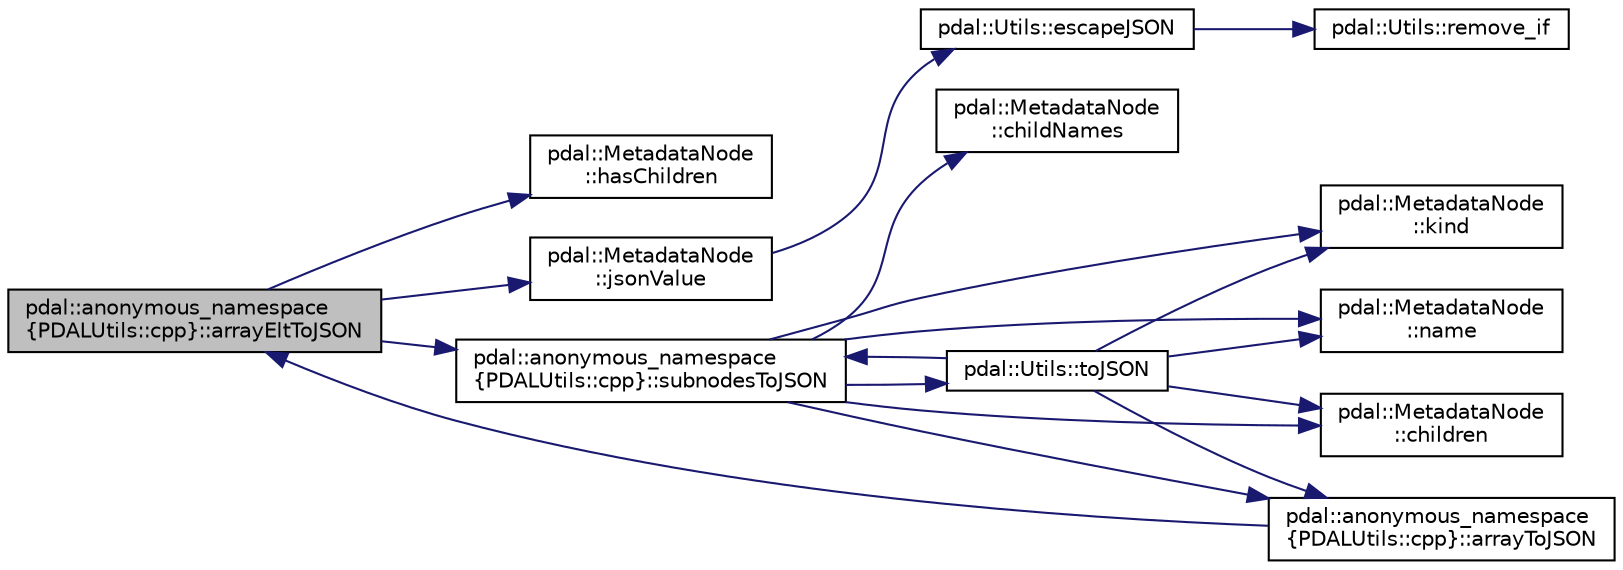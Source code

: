 digraph "pdal::anonymous_namespace{PDALUtils::cpp}::arrayEltToJSON"
{
  edge [fontname="Helvetica",fontsize="10",labelfontname="Helvetica",labelfontsize="10"];
  node [fontname="Helvetica",fontsize="10",shape=record];
  rankdir="LR";
  Node1 [label="pdal::anonymous_namespace\l\{PDALUtils::cpp\}::arrayEltToJSON",height=0.2,width=0.4,color="black", fillcolor="grey75", style="filled", fontcolor="black"];
  Node1 -> Node2 [color="midnightblue",fontsize="10",style="solid",fontname="Helvetica"];
  Node2 [label="pdal::MetadataNode\l::hasChildren",height=0.2,width=0.4,color="black", fillcolor="white", style="filled",URL="$classpdal_1_1MetadataNode.html#ada667c2ca1eab9957ae5c7a98fea5d02"];
  Node1 -> Node3 [color="midnightblue",fontsize="10",style="solid",fontname="Helvetica"];
  Node3 [label="pdal::MetadataNode\l::jsonValue",height=0.2,width=0.4,color="black", fillcolor="white", style="filled",URL="$classpdal_1_1MetadataNode.html#ac936d257e7eaa30e130ad9de526b2087"];
  Node3 -> Node4 [color="midnightblue",fontsize="10",style="solid",fontname="Helvetica"];
  Node4 [label="pdal::Utils::escapeJSON",height=0.2,width=0.4,color="black", fillcolor="white", style="filled",URL="$namespacepdal_1_1Utils.html#aabcd6b5abf9f2cd30b485fc100656663"];
  Node4 -> Node5 [color="midnightblue",fontsize="10",style="solid",fontname="Helvetica"];
  Node5 [label="pdal::Utils::remove_if",height=0.2,width=0.4,color="black", fillcolor="white", style="filled",URL="$namespacepdal_1_1Utils.html#ac6b599972dcd3fe440ef5c476961081a"];
  Node1 -> Node6 [color="midnightblue",fontsize="10",style="solid",fontname="Helvetica"];
  Node6 [label="pdal::anonymous_namespace\l\{PDALUtils::cpp\}::subnodesToJSON",height=0.2,width=0.4,color="black", fillcolor="white", style="filled",URL="$namespacepdal_1_1anonymous__namespace_02PDALUtils_8cpp_03.html#a9836ab34bb1a9ec78acdf0da8134082d"];
  Node6 -> Node7 [color="midnightblue",fontsize="10",style="solid",fontname="Helvetica"];
  Node7 [label="pdal::MetadataNode\l::childNames",height=0.2,width=0.4,color="black", fillcolor="white", style="filled",URL="$classpdal_1_1MetadataNode.html#ae9794860b91201dce86f162799d902b1"];
  Node6 -> Node8 [color="midnightblue",fontsize="10",style="solid",fontname="Helvetica"];
  Node8 [label="pdal::MetadataNode\l::children",height=0.2,width=0.4,color="black", fillcolor="white", style="filled",URL="$classpdal_1_1MetadataNode.html#ab86b0ccbf27f9eee29cbb5252e9431b7"];
  Node6 -> Node9 [color="midnightblue",fontsize="10",style="solid",fontname="Helvetica"];
  Node9 [label="pdal::MetadataNode\l::kind",height=0.2,width=0.4,color="black", fillcolor="white", style="filled",URL="$classpdal_1_1MetadataNode.html#a66863365a08eb3ee538ebeb4ce788a39"];
  Node6 -> Node10 [color="midnightblue",fontsize="10",style="solid",fontname="Helvetica"];
  Node10 [label="pdal::MetadataNode\l::name",height=0.2,width=0.4,color="black", fillcolor="white", style="filled",URL="$classpdal_1_1MetadataNode.html#a645aadd856fb1a4ae4a12247fda3e618"];
  Node6 -> Node11 [color="midnightblue",fontsize="10",style="solid",fontname="Helvetica"];
  Node11 [label="pdal::anonymous_namespace\l\{PDALUtils::cpp\}::arrayToJSON",height=0.2,width=0.4,color="black", fillcolor="white", style="filled",URL="$namespacepdal_1_1anonymous__namespace_02PDALUtils_8cpp_03.html#a24e6b833ca779a04307fb80c249cdf19"];
  Node11 -> Node1 [color="midnightblue",fontsize="10",style="solid",fontname="Helvetica"];
  Node6 -> Node12 [color="midnightblue",fontsize="10",style="solid",fontname="Helvetica"];
  Node12 [label="pdal::Utils::toJSON",height=0.2,width=0.4,color="black", fillcolor="white", style="filled",URL="$namespacepdal_1_1Utils.html#a90c7b124d5407ee4d7120e4c42b40b02"];
  Node12 -> Node10 [color="midnightblue",fontsize="10",style="solid",fontname="Helvetica"];
  Node12 -> Node6 [color="midnightblue",fontsize="10",style="solid",fontname="Helvetica"];
  Node12 -> Node9 [color="midnightblue",fontsize="10",style="solid",fontname="Helvetica"];
  Node12 -> Node11 [color="midnightblue",fontsize="10",style="solid",fontname="Helvetica"];
  Node12 -> Node8 [color="midnightblue",fontsize="10",style="solid",fontname="Helvetica"];
}
